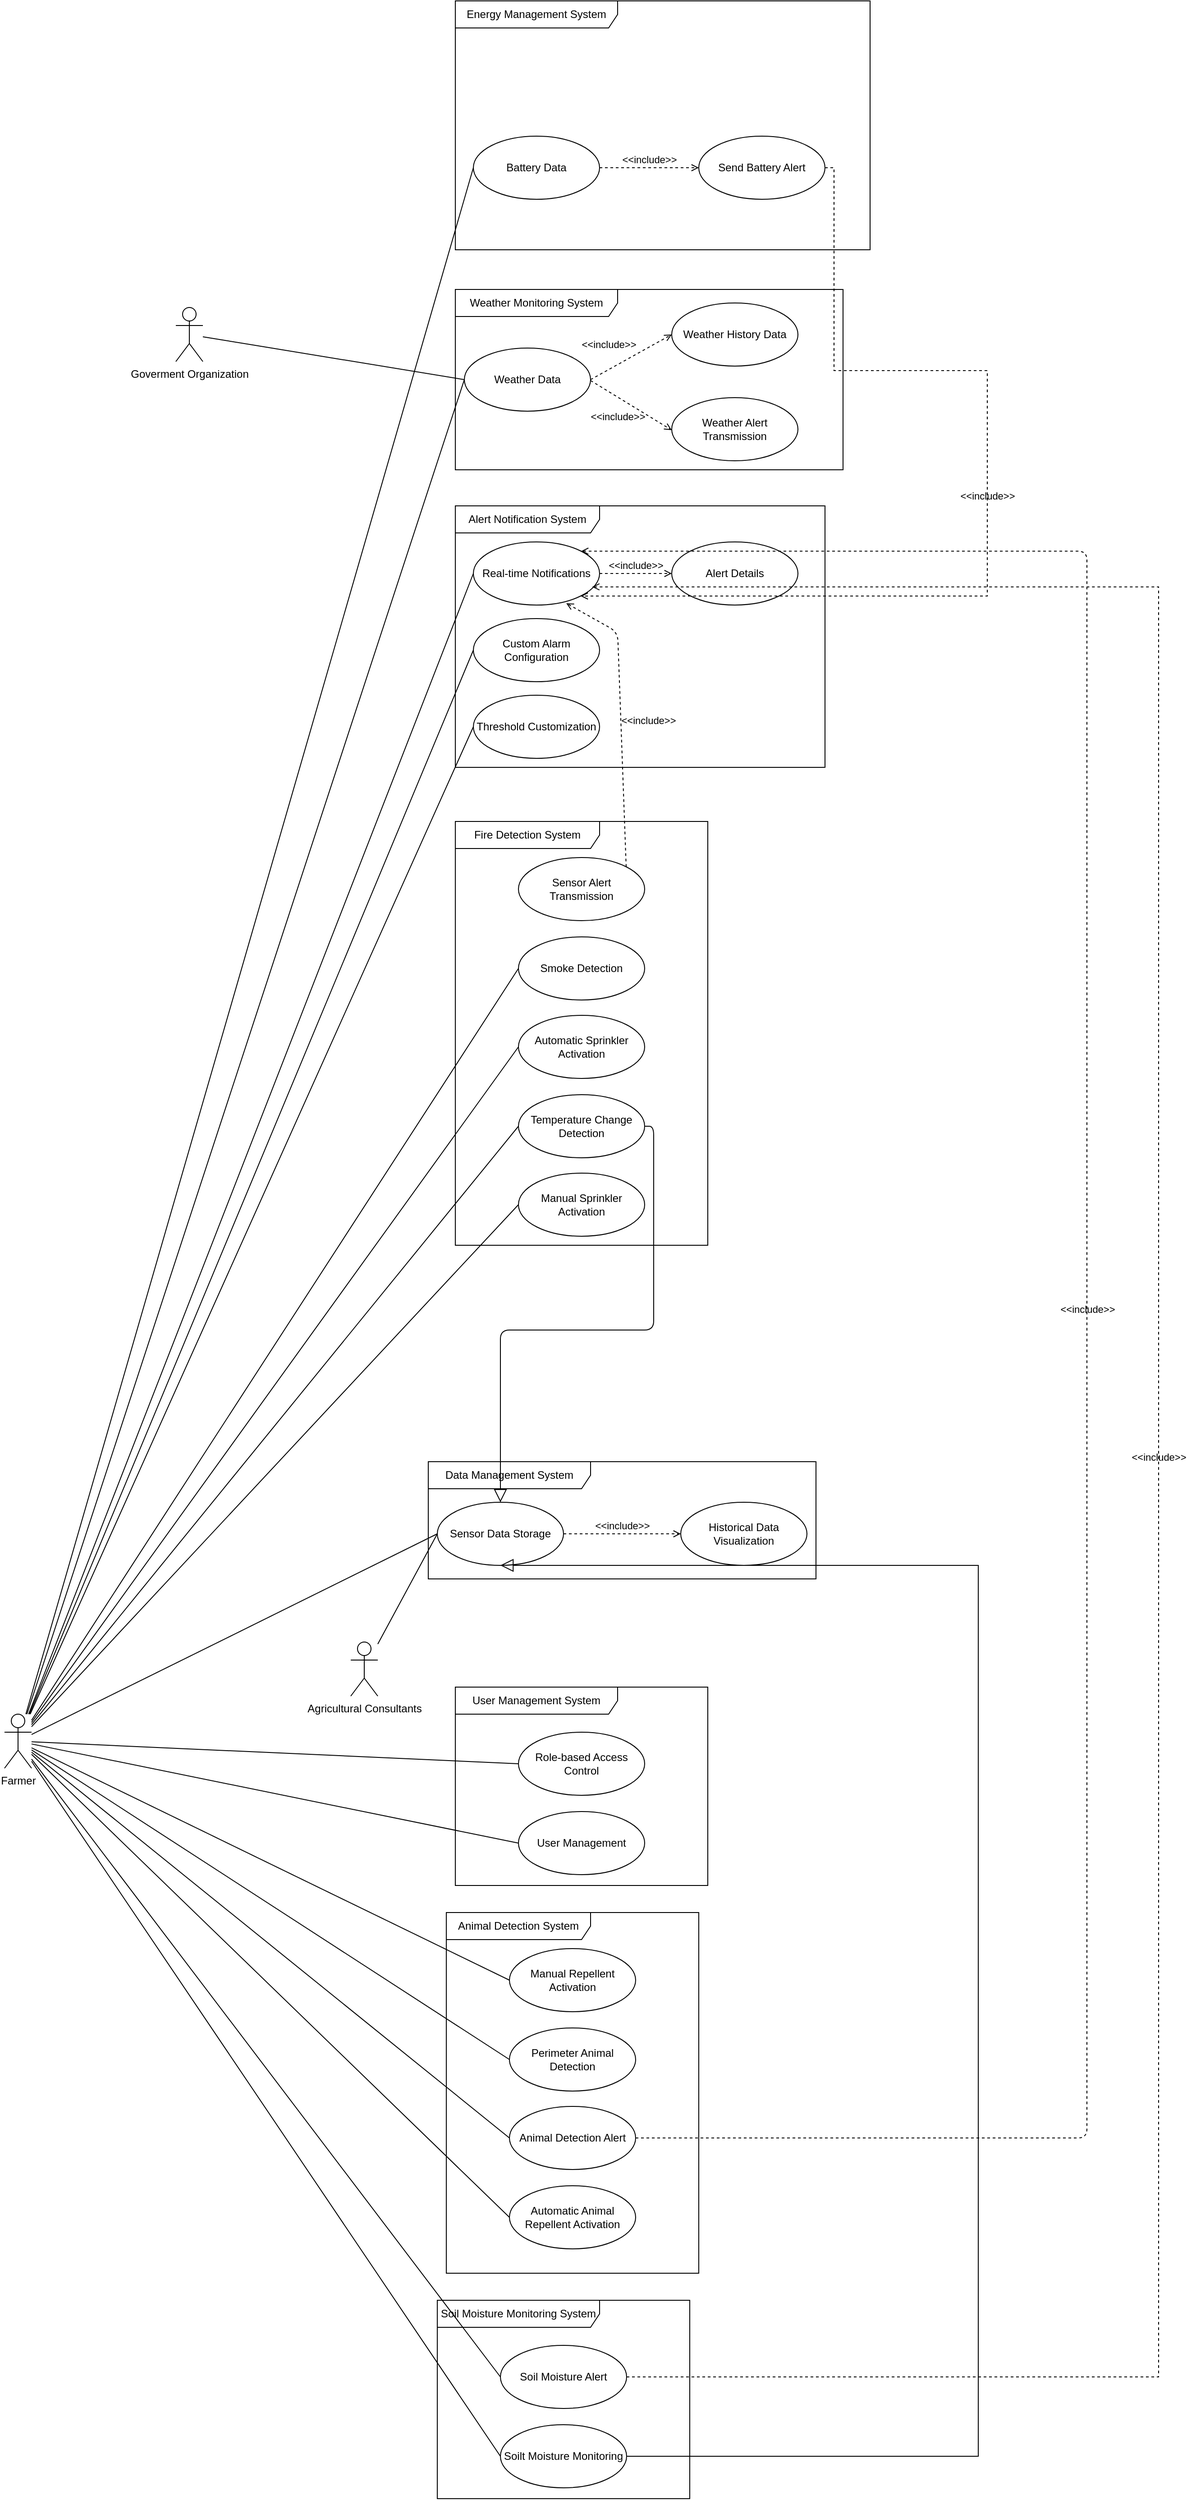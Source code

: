 <mxfile version="24.5.1" type="device" pages="7">
  <diagram name="Página-1" id="ri_MEROV5QMG6eBwSfwp">
    <mxGraphModel dx="2193" dy="1973" grid="1" gridSize="10" guides="1" tooltips="1" connect="1" arrows="1" fold="1" page="1" pageScale="1" pageWidth="827" pageHeight="1169" math="0" shadow="0">
      <root>
        <mxCell id="0" />
        <mxCell id="1" parent="0" />
        <mxCell id="JajMp29hIvE_ohuQEKl1-1" value="Farmer" style="shape=umlActor;verticalLabelPosition=bottom;verticalAlign=top;html=1;outlineConnect=0;rounded=1;" parent="1" vertex="1">
          <mxGeometry y="1040" width="30" height="60" as="geometry" />
        </mxCell>
        <mxCell id="JajMp29hIvE_ohuQEKl1-3" value="Fire Detection System" style="shape=umlFrame;whiteSpace=wrap;html=1;pointerEvents=0;recursiveResize=0;container=1;collapsible=0;width=160;rounded=1;" parent="1" vertex="1">
          <mxGeometry x="500" y="50" width="280" height="470" as="geometry" />
        </mxCell>
        <mxCell id="JajMp29hIvE_ohuQEKl1-2" value="Sensor Alert Transmission" style="ellipse;whiteSpace=wrap;html=1;rounded=1;" parent="JajMp29hIvE_ohuQEKl1-3" vertex="1">
          <mxGeometry x="70" y="40" width="140" height="70" as="geometry" />
        </mxCell>
        <mxCell id="JajMp29hIvE_ohuQEKl1-4" value="Smoke Detection" style="ellipse;whiteSpace=wrap;html=1;rounded=1;" parent="JajMp29hIvE_ohuQEKl1-3" vertex="1">
          <mxGeometry x="70" y="128" width="140" height="70" as="geometry" />
        </mxCell>
        <mxCell id="JajMp29hIvE_ohuQEKl1-5" value="Automatic Sprinkler Activation" style="ellipse;whiteSpace=wrap;html=1;rounded=1;" parent="JajMp29hIvE_ohuQEKl1-3" vertex="1">
          <mxGeometry x="70" y="215" width="140" height="70" as="geometry" />
        </mxCell>
        <mxCell id="JajMp29hIvE_ohuQEKl1-6" value="Temperature Change Detection" style="ellipse;whiteSpace=wrap;html=1;rounded=1;" parent="JajMp29hIvE_ohuQEKl1-3" vertex="1">
          <mxGeometry x="70" y="303" width="140" height="70" as="geometry" />
        </mxCell>
        <mxCell id="JajMp29hIvE_ohuQEKl1-7" value="Manual Sprinkler Activation" style="ellipse;whiteSpace=wrap;html=1;rounded=1;" parent="JajMp29hIvE_ohuQEKl1-3" vertex="1">
          <mxGeometry x="70" y="390" width="140" height="70" as="geometry" />
        </mxCell>
        <mxCell id="JajMp29hIvE_ohuQEKl1-20" value="User Management System" style="shape=umlFrame;whiteSpace=wrap;html=1;pointerEvents=0;recursiveResize=0;container=1;collapsible=0;width=180;height=30;rounded=1;" parent="1" vertex="1">
          <mxGeometry x="500" y="1010" width="280" height="220" as="geometry" />
        </mxCell>
        <mxCell id="JajMp29hIvE_ohuQEKl1-21" value="Role-based Access Control" style="ellipse;whiteSpace=wrap;html=1;rounded=1;" parent="JajMp29hIvE_ohuQEKl1-20" vertex="1">
          <mxGeometry x="70" y="50" width="140" height="70" as="geometry" />
        </mxCell>
        <mxCell id="JajMp29hIvE_ohuQEKl1-22" value="User Management" style="ellipse;whiteSpace=wrap;html=1;rounded=1;" parent="JajMp29hIvE_ohuQEKl1-20" vertex="1">
          <mxGeometry x="70" y="138" width="140" height="70" as="geometry" />
        </mxCell>
        <mxCell id="JajMp29hIvE_ohuQEKl1-23" value="Alert Notification System" style="shape=umlFrame;whiteSpace=wrap;html=1;pointerEvents=0;recursiveResize=0;container=1;collapsible=0;width=160;rounded=1;" parent="1" vertex="1">
          <mxGeometry x="500" y="-300" width="410" height="290" as="geometry" />
        </mxCell>
        <mxCell id="JajMp29hIvE_ohuQEKl1-24" value="Real-time Notifications" style="ellipse;whiteSpace=wrap;html=1;rounded=1;" parent="JajMp29hIvE_ohuQEKl1-23" vertex="1">
          <mxGeometry x="20" y="40" width="140" height="70" as="geometry" />
        </mxCell>
        <mxCell id="JajMp29hIvE_ohuQEKl1-25" value="Alert Details" style="ellipse;whiteSpace=wrap;html=1;rounded=1;" parent="JajMp29hIvE_ohuQEKl1-23" vertex="1">
          <mxGeometry x="240" y="40" width="140" height="70" as="geometry" />
        </mxCell>
        <mxCell id="JajMp29hIvE_ohuQEKl1-26" value="Custom Alarm Configuration" style="ellipse;whiteSpace=wrap;html=1;rounded=1;" parent="JajMp29hIvE_ohuQEKl1-23" vertex="1">
          <mxGeometry x="20" y="125" width="140" height="70" as="geometry" />
        </mxCell>
        <mxCell id="JajMp29hIvE_ohuQEKl1-27" value="Threshold Customization" style="ellipse;whiteSpace=wrap;html=1;rounded=1;" parent="JajMp29hIvE_ohuQEKl1-23" vertex="1">
          <mxGeometry x="20" y="210" width="140" height="70" as="geometry" />
        </mxCell>
        <mxCell id="JajMp29hIvE_ohuQEKl1-107" value="&amp;lt;&amp;lt;include&amp;gt;&amp;gt;" style="edgeStyle=none;html=1;endArrow=open;verticalAlign=bottom;dashed=1;labelBackgroundColor=none;rounded=1;exitX=1;exitY=0.5;exitDx=0;exitDy=0;entryX=0;entryY=0.5;entryDx=0;entryDy=0;" parent="JajMp29hIvE_ohuQEKl1-23" source="JajMp29hIvE_ohuQEKl1-24" target="JajMp29hIvE_ohuQEKl1-25" edge="1">
          <mxGeometry width="160" relative="1" as="geometry">
            <mxPoint x="150" y="120" as="sourcePoint" />
            <mxPoint x="310" y="120" as="targetPoint" />
          </mxGeometry>
        </mxCell>
        <mxCell id="JajMp29hIvE_ohuQEKl1-35" value="Animal Detection System" style="shape=umlFrame;whiteSpace=wrap;html=1;pointerEvents=0;recursiveResize=0;container=1;collapsible=0;width=160;rounded=1;" parent="1" vertex="1">
          <mxGeometry x="490" y="1260" width="280" height="400" as="geometry" />
        </mxCell>
        <mxCell id="JajMp29hIvE_ohuQEKl1-36" value="Manual Repellent Activation" style="ellipse;whiteSpace=wrap;html=1;rounded=1;" parent="JajMp29hIvE_ohuQEKl1-35" vertex="1">
          <mxGeometry x="70" y="40" width="140" height="70" as="geometry" />
        </mxCell>
        <mxCell id="JajMp29hIvE_ohuQEKl1-37" value="Perimeter Animal Detection" style="ellipse;whiteSpace=wrap;html=1;rounded=1;" parent="JajMp29hIvE_ohuQEKl1-35" vertex="1">
          <mxGeometry x="70" y="128" width="140" height="70" as="geometry" />
        </mxCell>
        <mxCell id="JajMp29hIvE_ohuQEKl1-38" value="Animal Detection Alert" style="ellipse;whiteSpace=wrap;html=1;rounded=1;" parent="JajMp29hIvE_ohuQEKl1-35" vertex="1">
          <mxGeometry x="70" y="215" width="140" height="70" as="geometry" />
        </mxCell>
        <mxCell id="JajMp29hIvE_ohuQEKl1-39" value="Automatic Animal Repellent Activation" style="ellipse;whiteSpace=wrap;html=1;rounded=1;" parent="JajMp29hIvE_ohuQEKl1-35" vertex="1">
          <mxGeometry x="70" y="303" width="140" height="70" as="geometry" />
        </mxCell>
        <mxCell id="JajMp29hIvE_ohuQEKl1-43" value="Weather Monitoring System" style="shape=umlFrame;whiteSpace=wrap;html=1;pointerEvents=0;recursiveResize=0;container=1;collapsible=0;width=180;height=30;rounded=1;" parent="1" vertex="1">
          <mxGeometry x="500" y="-540" width="430" height="200" as="geometry" />
        </mxCell>
        <mxCell id="JajMp29hIvE_ohuQEKl1-44" value="Weather Data" style="ellipse;whiteSpace=wrap;html=1;rounded=1;" parent="JajMp29hIvE_ohuQEKl1-43" vertex="1">
          <mxGeometry x="10" y="65" width="140" height="70" as="geometry" />
        </mxCell>
        <mxCell id="JajMp29hIvE_ohuQEKl1-45" value="Weather History Data" style="ellipse;whiteSpace=wrap;html=1;rounded=1;" parent="JajMp29hIvE_ohuQEKl1-43" vertex="1">
          <mxGeometry x="240" y="15" width="140" height="70" as="geometry" />
        </mxCell>
        <mxCell id="JajMp29hIvE_ohuQEKl1-46" value="Weather Alert Transmission" style="ellipse;whiteSpace=wrap;html=1;rounded=1;" parent="JajMp29hIvE_ohuQEKl1-43" vertex="1">
          <mxGeometry x="240" y="120" width="140" height="70" as="geometry" />
        </mxCell>
        <mxCell id="JajMp29hIvE_ohuQEKl1-118" value="&amp;lt;&amp;lt;include&amp;gt;&amp;gt;" style="edgeStyle=none;html=1;endArrow=open;verticalAlign=bottom;dashed=1;labelBackgroundColor=none;rounded=1;entryX=0;entryY=0.5;entryDx=0;entryDy=0;exitX=1;exitY=0.5;exitDx=0;exitDy=0;" parent="JajMp29hIvE_ohuQEKl1-43" source="JajMp29hIvE_ohuQEKl1-44" target="JajMp29hIvE_ohuQEKl1-45" edge="1">
          <mxGeometry x="-0.377" y="17" width="160" relative="1" as="geometry">
            <mxPoint x="-90" y="320" as="sourcePoint" />
            <mxPoint x="70" y="320" as="targetPoint" />
            <mxPoint as="offset" />
          </mxGeometry>
        </mxCell>
        <mxCell id="JajMp29hIvE_ohuQEKl1-119" value="&amp;lt;&amp;lt;include&amp;gt;&amp;gt;" style="edgeStyle=none;html=1;endArrow=open;verticalAlign=bottom;dashed=1;labelBackgroundColor=none;rounded=1;exitX=1;exitY=0.5;exitDx=0;exitDy=0;entryX=0;entryY=0.5;entryDx=0;entryDy=0;" parent="JajMp29hIvE_ohuQEKl1-43" edge="1">
          <mxGeometry x="-0.03" y="-26" width="160" relative="1" as="geometry">
            <mxPoint x="150" y="101" as="sourcePoint" />
            <mxPoint x="240" y="156" as="targetPoint" />
            <mxPoint as="offset" />
          </mxGeometry>
        </mxCell>
        <mxCell id="JajMp29hIvE_ohuQEKl1-47" value="Data Management System" style="shape=umlFrame;whiteSpace=wrap;html=1;pointerEvents=0;recursiveResize=0;container=1;collapsible=0;width=180;height=30;rounded=1;" parent="1" vertex="1">
          <mxGeometry x="470" y="760" width="430" height="130" as="geometry" />
        </mxCell>
        <mxCell id="JajMp29hIvE_ohuQEKl1-48" value="Sensor Data Storage" style="ellipse;whiteSpace=wrap;html=1;rounded=1;" parent="JajMp29hIvE_ohuQEKl1-47" vertex="1">
          <mxGeometry x="10" y="45" width="140" height="70" as="geometry" />
        </mxCell>
        <mxCell id="JajMp29hIvE_ohuQEKl1-49" value="Historical Data Visualization" style="ellipse;whiteSpace=wrap;html=1;rounded=1;" parent="JajMp29hIvE_ohuQEKl1-47" vertex="1">
          <mxGeometry x="280" y="45" width="140" height="70" as="geometry" />
        </mxCell>
        <mxCell id="JajMp29hIvE_ohuQEKl1-116" value="&amp;lt;&amp;lt;include&amp;gt;&amp;gt;" style="edgeStyle=none;html=1;endArrow=open;verticalAlign=bottom;dashed=1;labelBackgroundColor=none;rounded=1;exitX=1;exitY=0.5;exitDx=0;exitDy=0;" parent="JajMp29hIvE_ohuQEKl1-47" source="JajMp29hIvE_ohuQEKl1-48" target="JajMp29hIvE_ohuQEKl1-49" edge="1">
          <mxGeometry width="160" relative="1" as="geometry">
            <mxPoint x="-370" y="370" as="sourcePoint" />
            <mxPoint x="-210" y="370" as="targetPoint" />
          </mxGeometry>
        </mxCell>
        <mxCell id="JajMp29hIvE_ohuQEKl1-50" value="Energy Management System" style="shape=umlFrame;whiteSpace=wrap;html=1;pointerEvents=0;recursiveResize=0;container=1;collapsible=0;width=180;height=30;rounded=1;" parent="1" vertex="1">
          <mxGeometry x="500" y="-860" width="460" height="276" as="geometry" />
        </mxCell>
        <mxCell id="nQvEv85T35Dn_dGKa5aQ-1" value="Battery Data" style="ellipse;whiteSpace=wrap;html=1;rounded=1;" vertex="1" parent="JajMp29hIvE_ohuQEKl1-50">
          <mxGeometry x="20" y="150" width="140" height="70" as="geometry" />
        </mxCell>
        <mxCell id="nQvEv85T35Dn_dGKa5aQ-2" value="Send Battery Alert" style="ellipse;whiteSpace=wrap;html=1;rounded=1;" vertex="1" parent="JajMp29hIvE_ohuQEKl1-50">
          <mxGeometry x="270" y="150" width="140" height="70" as="geometry" />
        </mxCell>
        <mxCell id="nQvEv85T35Dn_dGKa5aQ-3" value="&amp;lt;&amp;lt;include&amp;gt;&amp;gt;" style="edgeStyle=none;html=1;endArrow=open;verticalAlign=bottom;dashed=1;labelBackgroundColor=none;rounded=1;exitX=1;exitY=0.5;exitDx=0;exitDy=0;entryX=0;entryY=0.5;entryDx=0;entryDy=0;" edge="1" parent="JajMp29hIvE_ohuQEKl1-50" source="nQvEv85T35Dn_dGKa5aQ-1" target="nQvEv85T35Dn_dGKa5aQ-2">
          <mxGeometry width="160" relative="1" as="geometry">
            <mxPoint x="-80" y="310" as="sourcePoint" />
            <mxPoint x="80" y="310" as="targetPoint" />
          </mxGeometry>
        </mxCell>
        <mxCell id="JajMp29hIvE_ohuQEKl1-54" value="Goverment Organization" style="shape=umlActor;verticalLabelPosition=bottom;verticalAlign=top;html=1;outlineConnect=0;rounded=1;" parent="1" vertex="1">
          <mxGeometry x="190" y="-520" width="30" height="60" as="geometry" />
        </mxCell>
        <mxCell id="JajMp29hIvE_ohuQEKl1-65" value="Agricultural Consultants" style="shape=umlActor;verticalLabelPosition=bottom;verticalAlign=top;html=1;outlineConnect=0;rounded=1;" parent="1" vertex="1">
          <mxGeometry x="384" y="960" width="30" height="60" as="geometry" />
        </mxCell>
        <mxCell id="JajMp29hIvE_ohuQEKl1-82" value="" style="edgeStyle=none;html=1;endArrow=none;verticalAlign=bottom;rounded=1;entryX=0;entryY=0.5;entryDx=0;entryDy=0;" parent="1" source="JajMp29hIvE_ohuQEKl1-1" target="JajMp29hIvE_ohuQEKl1-4" edge="1">
          <mxGeometry width="160" relative="1" as="geometry">
            <mxPoint x="270" y="330" as="sourcePoint" />
            <mxPoint x="720" y="250" as="targetPoint" />
          </mxGeometry>
        </mxCell>
        <mxCell id="JajMp29hIvE_ohuQEKl1-83" value="" style="edgeStyle=none;html=1;endArrow=none;verticalAlign=bottom;rounded=1;entryX=0;entryY=0.5;entryDx=0;entryDy=0;" parent="1" source="JajMp29hIvE_ohuQEKl1-1" target="JajMp29hIvE_ohuQEKl1-5" edge="1">
          <mxGeometry width="160" relative="1" as="geometry">
            <mxPoint x="560" y="250" as="sourcePoint" />
            <mxPoint x="720" y="250" as="targetPoint" />
          </mxGeometry>
        </mxCell>
        <mxCell id="JajMp29hIvE_ohuQEKl1-86" value="" style="edgeStyle=none;html=1;endArrow=none;verticalAlign=bottom;rounded=1;entryX=0;entryY=0.5;entryDx=0;entryDy=0;" parent="1" source="JajMp29hIvE_ohuQEKl1-1" target="JajMp29hIvE_ohuQEKl1-6" edge="1">
          <mxGeometry width="160" relative="1" as="geometry">
            <mxPoint x="560" y="250" as="sourcePoint" />
            <mxPoint x="720" y="250" as="targetPoint" />
          </mxGeometry>
        </mxCell>
        <mxCell id="JajMp29hIvE_ohuQEKl1-87" value="" style="edgeStyle=none;html=1;endArrow=none;verticalAlign=bottom;rounded=1;entryX=0;entryY=0.5;entryDx=0;entryDy=0;" parent="1" source="JajMp29hIvE_ohuQEKl1-1" target="JajMp29hIvE_ohuQEKl1-7" edge="1">
          <mxGeometry width="160" relative="1" as="geometry">
            <mxPoint x="240" y="360" as="sourcePoint" />
            <mxPoint x="400" y="360" as="targetPoint" />
          </mxGeometry>
        </mxCell>
        <mxCell id="JajMp29hIvE_ohuQEKl1-96" value="" style="edgeStyle=none;html=1;endArrow=none;verticalAlign=bottom;rounded=1;entryX=0;entryY=0.5;entryDx=0;entryDy=0;" parent="1" source="JajMp29hIvE_ohuQEKl1-1" target="JajMp29hIvE_ohuQEKl1-21" edge="1">
          <mxGeometry width="160" relative="1" as="geometry">
            <mxPoint x="580" y="890" as="sourcePoint" />
            <mxPoint x="740" y="890" as="targetPoint" />
          </mxGeometry>
        </mxCell>
        <mxCell id="JajMp29hIvE_ohuQEKl1-97" value="" style="edgeStyle=none;html=1;endArrow=none;verticalAlign=bottom;rounded=1;entryX=0;entryY=0.5;entryDx=0;entryDy=0;" parent="1" source="JajMp29hIvE_ohuQEKl1-1" target="JajMp29hIvE_ohuQEKl1-22" edge="1">
          <mxGeometry width="160" relative="1" as="geometry">
            <mxPoint x="580" y="890" as="sourcePoint" />
            <mxPoint x="740" y="890" as="targetPoint" />
          </mxGeometry>
        </mxCell>
        <mxCell id="JajMp29hIvE_ohuQEKl1-100" value="" style="edgeStyle=none;html=1;endArrow=none;verticalAlign=bottom;rounded=1;entryX=0;entryY=0.5;entryDx=0;entryDy=0;" parent="1" source="JajMp29hIvE_ohuQEKl1-1" target="JajMp29hIvE_ohuQEKl1-36" edge="1">
          <mxGeometry width="160" relative="1" as="geometry">
            <mxPoint x="300" y="1580" as="sourcePoint" />
            <mxPoint x="460" y="1580" as="targetPoint" />
          </mxGeometry>
        </mxCell>
        <mxCell id="JajMp29hIvE_ohuQEKl1-101" value="" style="edgeStyle=none;html=1;endArrow=none;verticalAlign=bottom;rounded=1;entryX=0;entryY=0.5;entryDx=0;entryDy=0;" parent="1" source="JajMp29hIvE_ohuQEKl1-1" target="JajMp29hIvE_ohuQEKl1-37" edge="1">
          <mxGeometry width="160" relative="1" as="geometry">
            <mxPoint x="220" y="1520" as="sourcePoint" />
            <mxPoint x="380" y="1520" as="targetPoint" />
          </mxGeometry>
        </mxCell>
        <mxCell id="JajMp29hIvE_ohuQEKl1-102" value="" style="edgeStyle=none;html=1;endArrow=none;verticalAlign=bottom;rounded=1;entryX=0;entryY=0.5;entryDx=0;entryDy=0;" parent="1" source="JajMp29hIvE_ohuQEKl1-1" target="JajMp29hIvE_ohuQEKl1-38" edge="1">
          <mxGeometry width="160" relative="1" as="geometry">
            <mxPoint x="160" y="1510" as="sourcePoint" />
            <mxPoint x="320" y="1510" as="targetPoint" />
          </mxGeometry>
        </mxCell>
        <mxCell id="JajMp29hIvE_ohuQEKl1-103" value="" style="edgeStyle=none;html=1;endArrow=none;verticalAlign=bottom;rounded=1;entryX=0;entryY=0.5;entryDx=0;entryDy=0;" parent="1" source="JajMp29hIvE_ohuQEKl1-1" target="JajMp29hIvE_ohuQEKl1-39" edge="1">
          <mxGeometry width="160" relative="1" as="geometry">
            <mxPoint x="260" y="1770" as="sourcePoint" />
            <mxPoint x="420" y="1770" as="targetPoint" />
          </mxGeometry>
        </mxCell>
        <mxCell id="JajMp29hIvE_ohuQEKl1-108" value="" style="edgeStyle=none;html=1;endArrow=none;verticalAlign=bottom;rounded=1;entryX=0;entryY=0.5;entryDx=0;entryDy=0;" parent="1" source="JajMp29hIvE_ohuQEKl1-1" target="JajMp29hIvE_ohuQEKl1-24" edge="1">
          <mxGeometry width="160" relative="1" as="geometry">
            <mxPoint x="-20" y="1060" as="sourcePoint" />
            <mxPoint x="340" y="30" as="targetPoint" />
          </mxGeometry>
        </mxCell>
        <mxCell id="JajMp29hIvE_ohuQEKl1-109" value="" style="edgeStyle=none;html=1;endArrow=none;verticalAlign=bottom;rounded=1;entryX=0;entryY=0.5;entryDx=0;entryDy=0;" parent="1" source="JajMp29hIvE_ohuQEKl1-1" target="JajMp29hIvE_ohuQEKl1-26" edge="1">
          <mxGeometry width="160" relative="1" as="geometry">
            <mxPoint x="80" y="180" as="sourcePoint" />
            <mxPoint x="240" y="180" as="targetPoint" />
          </mxGeometry>
        </mxCell>
        <mxCell id="JajMp29hIvE_ohuQEKl1-110" value="" style="edgeStyle=none;html=1;endArrow=none;verticalAlign=bottom;rounded=1;entryX=0;entryY=0.5;entryDx=0;entryDy=0;" parent="1" source="JajMp29hIvE_ohuQEKl1-1" target="JajMp29hIvE_ohuQEKl1-27" edge="1">
          <mxGeometry width="160" relative="1" as="geometry">
            <mxPoint x="100" y="240" as="sourcePoint" />
            <mxPoint x="250" y="240" as="targetPoint" />
          </mxGeometry>
        </mxCell>
        <mxCell id="JajMp29hIvE_ohuQEKl1-122" value="" style="html=1;endArrow=none;verticalAlign=bottom;rounded=1;exitX=0;exitY=0.5;exitDx=0;exitDy=0;" parent="1" source="JajMp29hIvE_ohuQEKl1-44" target="JajMp29hIvE_ohuQEKl1-54" edge="1">
          <mxGeometry width="160" relative="1" as="geometry">
            <mxPoint x="720" y="-250" as="sourcePoint" />
            <mxPoint x="880" y="-250" as="targetPoint" />
          </mxGeometry>
        </mxCell>
        <mxCell id="JajMp29hIvE_ohuQEKl1-124" value="" style="edgeStyle=none;html=1;endArrow=none;verticalAlign=bottom;rounded=1;exitX=0;exitY=0.5;exitDx=0;exitDy=0;" parent="1" source="JajMp29hIvE_ohuQEKl1-44" target="JajMp29hIvE_ohuQEKl1-1" edge="1">
          <mxGeometry width="160" relative="1" as="geometry">
            <mxPoint x="720" y="-150" as="sourcePoint" />
            <mxPoint x="880" y="-150" as="targetPoint" />
          </mxGeometry>
        </mxCell>
        <mxCell id="JajMp29hIvE_ohuQEKl1-129" value="" style="edgeStyle=none;html=1;endArrow=none;verticalAlign=bottom;rounded=1;entryX=0;entryY=0.5;entryDx=0;entryDy=0;" parent="1" source="JajMp29hIvE_ohuQEKl1-65" target="JajMp29hIvE_ohuQEKl1-48" edge="1">
          <mxGeometry width="160" relative="1" as="geometry">
            <mxPoint x="1040" y="1410" as="sourcePoint" />
            <mxPoint x="1200" y="1410" as="targetPoint" />
          </mxGeometry>
        </mxCell>
        <mxCell id="JajMp29hIvE_ohuQEKl1-133" value="&amp;lt;&amp;lt;include&amp;gt;&amp;gt;" style="edgeStyle=none;html=1;endArrow=open;verticalAlign=bottom;dashed=1;labelBackgroundColor=none;rounded=1;entryX=0.736;entryY=0.971;entryDx=0;entryDy=0;exitX=1;exitY=0;exitDx=0;exitDy=0;entryPerimeter=0;" parent="1" source="JajMp29hIvE_ohuQEKl1-2" target="JajMp29hIvE_ohuQEKl1-24" edge="1">
          <mxGeometry x="-0.066" y="-30" width="160" relative="1" as="geometry">
            <mxPoint x="700.5" y="90.13" as="sourcePoint" />
            <mxPoint x="699.997" y="-200.121" as="targetPoint" />
            <Array as="points">
              <mxPoint x="680" y="-160" />
            </Array>
            <mxPoint as="offset" />
          </mxGeometry>
        </mxCell>
        <mxCell id="JajMp29hIvE_ohuQEKl1-134" value="&amp;lt;&amp;lt;include&amp;gt;&amp;gt;" style="edgeStyle=elbowEdgeStyle;html=1;endArrow=open;verticalAlign=bottom;dashed=1;labelBackgroundColor=none;rounded=1;exitX=1;exitY=0.5;exitDx=0;exitDy=0;entryX=1;entryY=0;entryDx=0;entryDy=0;" parent="1" source="JajMp29hIvE_ohuQEKl1-38" target="JajMp29hIvE_ohuQEKl1-24" edge="1">
          <mxGeometry width="160" relative="1" as="geometry">
            <mxPoint x="921.5" y="1739.75" as="sourcePoint" />
            <mxPoint x="889.997" y="-269.999" as="targetPoint" />
            <Array as="points">
              <mxPoint x="1200.5" y="-300.25" />
              <mxPoint x="1491.5" y="749.75" />
            </Array>
          </mxGeometry>
        </mxCell>
        <mxCell id="JajMp29hIvE_ohuQEKl1-139" value="" style="edgeStyle=orthogonalEdgeStyle;html=1;endArrow=block;endFill=0;endSize=12;verticalAlign=bottom;rounded=1;exitX=1;exitY=0.5;exitDx=0;exitDy=0;" parent="1" source="JajMp29hIvE_ohuQEKl1-6" target="JajMp29hIvE_ohuQEKl1-48" edge="1">
          <mxGeometry width="160" relative="1" as="geometry">
            <mxPoint x="980" y="580" as="sourcePoint" />
            <mxPoint x="1140" y="580" as="targetPoint" />
          </mxGeometry>
        </mxCell>
        <mxCell id="nQvEv85T35Dn_dGKa5aQ-5" value="&amp;lt;&amp;lt;include&amp;gt;&amp;gt;" style="edgeStyle=orthogonalEdgeStyle;html=1;endArrow=open;verticalAlign=bottom;dashed=1;labelBackgroundColor=none;rounded=0;exitX=1;exitY=0.5;exitDx=0;exitDy=0;" edge="1" parent="1" source="nQvEv85T35Dn_dGKa5aQ-2" target="JajMp29hIvE_ohuQEKl1-24">
          <mxGeometry width="160" relative="1" as="geometry">
            <mxPoint x="980" y="-310" as="sourcePoint" />
            <mxPoint x="1140" y="-310" as="targetPoint" />
            <Array as="points">
              <mxPoint x="920" y="-675" />
              <mxPoint x="920" y="-450" />
              <mxPoint x="1090" y="-450" />
              <mxPoint x="1090" y="-200" />
            </Array>
          </mxGeometry>
        </mxCell>
        <mxCell id="nQvEv85T35Dn_dGKa5aQ-8" value="" style="endArrow=none;html=1;rounded=0;entryX=0;entryY=0.5;entryDx=0;entryDy=0;" edge="1" parent="1" source="JajMp29hIvE_ohuQEKl1-1" target="nQvEv85T35Dn_dGKa5aQ-1">
          <mxGeometry width="50" height="50" relative="1" as="geometry">
            <mxPoint x="580" y="-650" as="sourcePoint" />
            <mxPoint x="630" y="-700" as="targetPoint" />
          </mxGeometry>
        </mxCell>
        <mxCell id="nQvEv85T35Dn_dGKa5aQ-10" value="" style="endArrow=none;html=1;rounded=0;entryX=0;entryY=0.5;entryDx=0;entryDy=0;" edge="1" parent="1" source="JajMp29hIvE_ohuQEKl1-1" target="JajMp29hIvE_ohuQEKl1-48">
          <mxGeometry width="50" height="50" relative="1" as="geometry">
            <mxPoint x="540" y="990" as="sourcePoint" />
            <mxPoint x="590" y="940" as="targetPoint" />
          </mxGeometry>
        </mxCell>
        <mxCell id="nQvEv85T35Dn_dGKa5aQ-13" value="Soil Moisture Monitoring System" style="shape=umlFrame;whiteSpace=wrap;html=1;pointerEvents=0;recursiveResize=0;container=1;collapsible=0;width=180;height=30;rounded=1;" vertex="1" parent="1">
          <mxGeometry x="480" y="1690" width="280" height="220" as="geometry" />
        </mxCell>
        <mxCell id="nQvEv85T35Dn_dGKa5aQ-14" value="Soil Moisture Alert" style="ellipse;whiteSpace=wrap;html=1;rounded=1;" vertex="1" parent="nQvEv85T35Dn_dGKa5aQ-13">
          <mxGeometry x="70" y="50" width="140" height="70" as="geometry" />
        </mxCell>
        <mxCell id="nQvEv85T35Dn_dGKa5aQ-15" value="Soilt Moisture Monitoring" style="ellipse;whiteSpace=wrap;html=1;rounded=1;" vertex="1" parent="nQvEv85T35Dn_dGKa5aQ-13">
          <mxGeometry x="70" y="138" width="140" height="70" as="geometry" />
        </mxCell>
        <mxCell id="nQvEv85T35Dn_dGKa5aQ-17" value="" style="edgeStyle=none;html=1;endArrow=none;verticalAlign=bottom;rounded=0;entryX=0;entryY=0.5;entryDx=0;entryDy=0;" edge="1" parent="1" source="JajMp29hIvE_ohuQEKl1-1" target="nQvEv85T35Dn_dGKa5aQ-14">
          <mxGeometry width="160" relative="1" as="geometry">
            <mxPoint x="480" y="1740" as="sourcePoint" />
            <mxPoint x="640" y="1740" as="targetPoint" />
          </mxGeometry>
        </mxCell>
        <mxCell id="nQvEv85T35Dn_dGKa5aQ-18" value="" style="edgeStyle=none;html=1;endArrow=none;verticalAlign=bottom;rounded=0;entryX=0;entryY=0.5;entryDx=0;entryDy=0;" edge="1" parent="1" source="JajMp29hIvE_ohuQEKl1-1" target="nQvEv85T35Dn_dGKa5aQ-15">
          <mxGeometry width="160" relative="1" as="geometry">
            <mxPoint x="90" y="1620" as="sourcePoint" />
            <mxPoint x="250" y="1620" as="targetPoint" />
          </mxGeometry>
        </mxCell>
        <mxCell id="nQvEv85T35Dn_dGKa5aQ-19" value="" style="edgeStyle=elbowEdgeStyle;html=1;endArrow=block;endFill=0;endSize=12;verticalAlign=bottom;rounded=0;entryX=0.5;entryY=1;entryDx=0;entryDy=0;exitX=1;exitY=0.5;exitDx=0;exitDy=0;" edge="1" parent="1" source="nQvEv85T35Dn_dGKa5aQ-15" target="JajMp29hIvE_ohuQEKl1-48">
          <mxGeometry width="160" relative="1" as="geometry">
            <mxPoint x="970" y="1000" as="sourcePoint" />
            <mxPoint x="1130" y="1000" as="targetPoint" />
            <Array as="points">
              <mxPoint x="1080" y="1340" />
            </Array>
          </mxGeometry>
        </mxCell>
        <mxCell id="cNtVYPMMwUXMNJ8kkJkO-2" value="&amp;lt;&amp;lt;include&amp;gt;&amp;gt;" style="edgeStyle=elbowEdgeStyle;html=1;endArrow=open;verticalAlign=bottom;dashed=1;labelBackgroundColor=none;rounded=0;exitX=1;exitY=0.5;exitDx=0;exitDy=0;entryX=0.941;entryY=0.712;entryDx=0;entryDy=0;entryPerimeter=0;" edge="1" parent="1" source="nQvEv85T35Dn_dGKa5aQ-14" target="JajMp29hIvE_ohuQEKl1-24">
          <mxGeometry width="160" relative="1" as="geometry">
            <mxPoint x="840" y="1410" as="sourcePoint" />
            <mxPoint x="980" y="70" as="targetPoint" />
            <Array as="points">
              <mxPoint x="1280" y="760" />
            </Array>
          </mxGeometry>
        </mxCell>
      </root>
    </mxGraphModel>
  </diagram>
  <diagram name="Use Case 6" id="51DSX6qLiFUbYaG6V8G6">
    <mxGraphModel dx="1434" dy="2005" grid="1" gridSize="10" guides="1" tooltips="1" connect="1" arrows="1" fold="1" page="1" pageScale="1" pageWidth="827" pageHeight="1169" math="0" shadow="0">
      <root>
        <mxCell id="H0fH81o4xhTyxG1QY5pc-0" />
        <mxCell id="H0fH81o4xhTyxG1QY5pc-1" parent="H0fH81o4xhTyxG1QY5pc-0" />
        <mxCell id="H0fH81o4xhTyxG1QY5pc-2" value="Farmer" style="shape=umlActor;verticalLabelPosition=bottom;verticalAlign=top;html=1;outlineConnect=0;rounded=1;" parent="H0fH81o4xhTyxG1QY5pc-1" vertex="1">
          <mxGeometry x="350" y="-420" width="30" height="60" as="geometry" />
        </mxCell>
        <mxCell id="H0fH81o4xhTyxG1QY5pc-23" value="Weather Monitoring System" style="shape=umlFrame;whiteSpace=wrap;html=1;pointerEvents=0;recursiveResize=0;container=1;collapsible=0;width=180;height=30;rounded=1;" parent="H0fH81o4xhTyxG1QY5pc-1" vertex="1">
          <mxGeometry x="500" y="-540" width="430" height="200" as="geometry" />
        </mxCell>
        <mxCell id="H0fH81o4xhTyxG1QY5pc-24" value="Weather Data" style="ellipse;whiteSpace=wrap;html=1;rounded=1;" parent="H0fH81o4xhTyxG1QY5pc-23" vertex="1">
          <mxGeometry x="10" y="65" width="140" height="70" as="geometry" />
        </mxCell>
        <mxCell id="H0fH81o4xhTyxG1QY5pc-25" value="Weather History Data" style="ellipse;whiteSpace=wrap;html=1;rounded=1;" parent="H0fH81o4xhTyxG1QY5pc-23" vertex="1">
          <mxGeometry x="240" y="15" width="140" height="70" as="geometry" />
        </mxCell>
        <mxCell id="H0fH81o4xhTyxG1QY5pc-26" value="Weather Alert Transmission" style="ellipse;whiteSpace=wrap;html=1;rounded=1;" parent="H0fH81o4xhTyxG1QY5pc-23" vertex="1">
          <mxGeometry x="240" y="120" width="140" height="70" as="geometry" />
        </mxCell>
        <mxCell id="H0fH81o4xhTyxG1QY5pc-27" value="&amp;lt;&amp;lt;include&amp;gt;&amp;gt;" style="edgeStyle=none;html=1;endArrow=open;verticalAlign=bottom;dashed=1;labelBackgroundColor=none;rounded=1;entryX=0;entryY=0.5;entryDx=0;entryDy=0;exitX=1;exitY=0.5;exitDx=0;exitDy=0;" parent="H0fH81o4xhTyxG1QY5pc-23" source="H0fH81o4xhTyxG1QY5pc-24" target="H0fH81o4xhTyxG1QY5pc-25" edge="1">
          <mxGeometry x="-0.377" y="17" width="160" relative="1" as="geometry">
            <mxPoint x="-90" y="320" as="sourcePoint" />
            <mxPoint x="70" y="320" as="targetPoint" />
            <mxPoint as="offset" />
          </mxGeometry>
        </mxCell>
        <mxCell id="H0fH81o4xhTyxG1QY5pc-28" value="&amp;lt;&amp;lt;include&amp;gt;&amp;gt;" style="edgeStyle=none;html=1;endArrow=open;verticalAlign=bottom;dashed=1;labelBackgroundColor=none;rounded=1;exitX=1;exitY=0.5;exitDx=0;exitDy=0;entryX=0;entryY=0.5;entryDx=0;entryDy=0;" parent="H0fH81o4xhTyxG1QY5pc-23" edge="1">
          <mxGeometry x="-0.03" y="-26" width="160" relative="1" as="geometry">
            <mxPoint x="150" y="101" as="sourcePoint" />
            <mxPoint x="240" y="156" as="targetPoint" />
            <mxPoint as="offset" />
          </mxGeometry>
        </mxCell>
        <mxCell id="H0fH81o4xhTyxG1QY5pc-37" value="Goverment Organization" style="shape=umlActor;verticalLabelPosition=bottom;verticalAlign=top;html=1;outlineConnect=0;rounded=1;" parent="H0fH81o4xhTyxG1QY5pc-1" vertex="1">
          <mxGeometry x="350" y="-525" width="30" height="60" as="geometry" />
        </mxCell>
        <mxCell id="H0fH81o4xhTyxG1QY5pc-52" value="" style="html=1;endArrow=none;verticalAlign=bottom;rounded=1;exitX=0;exitY=0.5;exitDx=0;exitDy=0;" parent="H0fH81o4xhTyxG1QY5pc-1" source="H0fH81o4xhTyxG1QY5pc-24" target="H0fH81o4xhTyxG1QY5pc-37" edge="1">
          <mxGeometry width="160" relative="1" as="geometry">
            <mxPoint x="720" y="-250" as="sourcePoint" />
            <mxPoint x="880" y="-250" as="targetPoint" />
          </mxGeometry>
        </mxCell>
        <mxCell id="H0fH81o4xhTyxG1QY5pc-53" value="" style="edgeStyle=none;html=1;endArrow=none;verticalAlign=bottom;rounded=1;exitX=0;exitY=0.5;exitDx=0;exitDy=0;" parent="H0fH81o4xhTyxG1QY5pc-1" source="H0fH81o4xhTyxG1QY5pc-24" target="H0fH81o4xhTyxG1QY5pc-2" edge="1">
          <mxGeometry width="160" relative="1" as="geometry">
            <mxPoint x="720" y="-150" as="sourcePoint" />
            <mxPoint x="880" y="-150" as="targetPoint" />
          </mxGeometry>
        </mxCell>
      </root>
    </mxGraphModel>
  </diagram>
  <diagram name="Use Case 5" id="CcjIhAFjZv87oXUe47US">
    <mxGraphModel dx="1434" dy="2005" grid="1" gridSize="10" guides="1" tooltips="1" connect="1" arrows="1" fold="1" page="1" pageScale="1" pageWidth="827" pageHeight="1169" math="0" shadow="0">
      <root>
        <mxCell id="2CrDhLdBLynUwAJwVgot-0" />
        <mxCell id="2CrDhLdBLynUwAJwVgot-1" parent="2CrDhLdBLynUwAJwVgot-0" />
        <mxCell id="2CrDhLdBLynUwAJwVgot-2" value="Farmer" style="shape=umlActor;verticalLabelPosition=bottom;verticalAlign=top;html=1;outlineConnect=0;rounded=1;" parent="2CrDhLdBLynUwAJwVgot-1" vertex="1">
          <mxGeometry x="360" y="-280" width="30" height="60" as="geometry" />
        </mxCell>
        <mxCell id="2CrDhLdBLynUwAJwVgot-12" value="Alert Notification System" style="shape=umlFrame;whiteSpace=wrap;html=1;pointerEvents=0;recursiveResize=0;container=1;collapsible=0;width=160;rounded=1;" parent="2CrDhLdBLynUwAJwVgot-1" vertex="1">
          <mxGeometry x="500" y="-300" width="410" height="290" as="geometry" />
        </mxCell>
        <mxCell id="2CrDhLdBLynUwAJwVgot-13" value="Real-time Notifications" style="ellipse;whiteSpace=wrap;html=1;rounded=1;" parent="2CrDhLdBLynUwAJwVgot-12" vertex="1">
          <mxGeometry x="20" y="40" width="140" height="70" as="geometry" />
        </mxCell>
        <mxCell id="2CrDhLdBLynUwAJwVgot-14" value="Alert Details" style="ellipse;whiteSpace=wrap;html=1;rounded=1;" parent="2CrDhLdBLynUwAJwVgot-12" vertex="1">
          <mxGeometry x="240" y="40" width="140" height="70" as="geometry" />
        </mxCell>
        <mxCell id="2CrDhLdBLynUwAJwVgot-15" value="Custom Alarm Configuration" style="ellipse;whiteSpace=wrap;html=1;rounded=1;" parent="2CrDhLdBLynUwAJwVgot-12" vertex="1">
          <mxGeometry x="20" y="125" width="140" height="70" as="geometry" />
        </mxCell>
        <mxCell id="2CrDhLdBLynUwAJwVgot-16" value="Threshold Customization" style="ellipse;whiteSpace=wrap;html=1;rounded=1;" parent="2CrDhLdBLynUwAJwVgot-12" vertex="1">
          <mxGeometry x="20" y="210" width="140" height="70" as="geometry" />
        </mxCell>
        <mxCell id="2CrDhLdBLynUwAJwVgot-17" value="&amp;lt;&amp;lt;include&amp;gt;&amp;gt;" style="edgeStyle=none;html=1;endArrow=open;verticalAlign=bottom;dashed=1;labelBackgroundColor=none;rounded=1;exitX=1;exitY=0.5;exitDx=0;exitDy=0;entryX=0;entryY=0.5;entryDx=0;entryDy=0;" parent="2CrDhLdBLynUwAJwVgot-12" source="2CrDhLdBLynUwAJwVgot-13" target="2CrDhLdBLynUwAJwVgot-14" edge="1">
          <mxGeometry width="160" relative="1" as="geometry">
            <mxPoint x="150" y="120" as="sourcePoint" />
            <mxPoint x="310" y="120" as="targetPoint" />
          </mxGeometry>
        </mxCell>
        <mxCell id="2CrDhLdBLynUwAJwVgot-33" value="Energy Management System" style="shape=umlFrame;whiteSpace=wrap;html=1;pointerEvents=0;recursiveResize=0;container=1;collapsible=0;width=180;height=30;rounded=1;" parent="2CrDhLdBLynUwAJwVgot-1" vertex="1">
          <mxGeometry x="500" y="-520" width="460" height="166" as="geometry" />
        </mxCell>
        <mxCell id="2CrDhLdBLynUwAJwVgot-34" value="Battery Data" style="ellipse;whiteSpace=wrap;html=1;rounded=1;" parent="2CrDhLdBLynUwAJwVgot-33" vertex="1">
          <mxGeometry x="30" y="70" width="140" height="70" as="geometry" />
        </mxCell>
        <mxCell id="2CrDhLdBLynUwAJwVgot-35" value="Send Battery Alert" style="ellipse;whiteSpace=wrap;html=1;rounded=1;" parent="2CrDhLdBLynUwAJwVgot-33" vertex="1">
          <mxGeometry x="280" y="70" width="140" height="70" as="geometry" />
        </mxCell>
        <mxCell id="2CrDhLdBLynUwAJwVgot-36" value="&amp;lt;&amp;lt;include&amp;gt;&amp;gt;" style="edgeStyle=none;html=1;endArrow=open;verticalAlign=bottom;dashed=1;labelBackgroundColor=none;rounded=1;exitX=1;exitY=0.5;exitDx=0;exitDy=0;entryX=0;entryY=0.5;entryDx=0;entryDy=0;" parent="2CrDhLdBLynUwAJwVgot-33" source="2CrDhLdBLynUwAJwVgot-34" target="2CrDhLdBLynUwAJwVgot-35" edge="1">
          <mxGeometry width="160" relative="1" as="geometry">
            <mxPoint x="-80" y="310" as="sourcePoint" />
            <mxPoint x="80" y="310" as="targetPoint" />
          </mxGeometry>
        </mxCell>
        <mxCell id="2CrDhLdBLynUwAJwVgot-49" value="" style="edgeStyle=none;html=1;endArrow=none;verticalAlign=bottom;rounded=1;entryX=0;entryY=0.5;entryDx=0;entryDy=0;" parent="2CrDhLdBLynUwAJwVgot-1" source="2CrDhLdBLynUwAJwVgot-2" target="2CrDhLdBLynUwAJwVgot-13" edge="1">
          <mxGeometry width="160" relative="1" as="geometry">
            <mxPoint x="-20" y="1060" as="sourcePoint" />
            <mxPoint x="340" y="30" as="targetPoint" />
          </mxGeometry>
        </mxCell>
        <mxCell id="2CrDhLdBLynUwAJwVgot-50" value="" style="edgeStyle=none;html=1;endArrow=none;verticalAlign=bottom;rounded=1;entryX=0;entryY=0.5;entryDx=0;entryDy=0;" parent="2CrDhLdBLynUwAJwVgot-1" source="2CrDhLdBLynUwAJwVgot-2" target="2CrDhLdBLynUwAJwVgot-15" edge="1">
          <mxGeometry width="160" relative="1" as="geometry">
            <mxPoint x="80" y="180" as="sourcePoint" />
            <mxPoint x="240" y="180" as="targetPoint" />
          </mxGeometry>
        </mxCell>
        <mxCell id="2CrDhLdBLynUwAJwVgot-51" value="" style="edgeStyle=none;html=1;endArrow=none;verticalAlign=bottom;rounded=1;entryX=0;entryY=0.5;entryDx=0;entryDy=0;" parent="2CrDhLdBLynUwAJwVgot-1" source="2CrDhLdBLynUwAJwVgot-2" target="2CrDhLdBLynUwAJwVgot-16" edge="1">
          <mxGeometry width="160" relative="1" as="geometry">
            <mxPoint x="100" y="240" as="sourcePoint" />
            <mxPoint x="250" y="240" as="targetPoint" />
          </mxGeometry>
        </mxCell>
        <mxCell id="2CrDhLdBLynUwAJwVgot-58" value="&amp;lt;&amp;lt;include&amp;gt;&amp;gt;" style="html=1;endArrow=open;verticalAlign=bottom;dashed=1;labelBackgroundColor=none;rounded=0;exitX=0.436;exitY=1.014;exitDx=0;exitDy=0;exitPerimeter=0;entryX=1;entryY=0;entryDx=0;entryDy=0;" parent="2CrDhLdBLynUwAJwVgot-1" source="2CrDhLdBLynUwAJwVgot-35" target="2CrDhLdBLynUwAJwVgot-13" edge="1">
          <mxGeometry x="0.047" y="-10" width="160" relative="1" as="geometry">
            <mxPoint x="980" y="-310" as="sourcePoint" />
            <mxPoint x="1140" y="-310" as="targetPoint" />
            <mxPoint as="offset" />
          </mxGeometry>
        </mxCell>
        <mxCell id="2CrDhLdBLynUwAJwVgot-59" value="" style="endArrow=none;html=1;rounded=0;entryX=0;entryY=0.5;entryDx=0;entryDy=0;" parent="2CrDhLdBLynUwAJwVgot-1" source="2CrDhLdBLynUwAJwVgot-2" target="2CrDhLdBLynUwAJwVgot-34" edge="1">
          <mxGeometry width="50" height="50" relative="1" as="geometry">
            <mxPoint x="580" y="-650" as="sourcePoint" />
            <mxPoint x="630" y="-700" as="targetPoint" />
          </mxGeometry>
        </mxCell>
        <mxCell id="2CrDhLdBLynUwAJwVgot-66" value="" style="edgeStyle=elbowEdgeStyle;html=1;endArrow=block;endFill=0;endSize=12;verticalAlign=bottom;rounded=0;entryX=0.5;entryY=1;entryDx=0;entryDy=0;exitX=1;exitY=0.5;exitDx=0;exitDy=0;" parent="2CrDhLdBLynUwAJwVgot-1" edge="1">
          <mxGeometry width="160" relative="1" as="geometry">
            <mxPoint x="970" y="1000" as="sourcePoint" />
            <mxPoint x="550" y="875" as="targetPoint" />
            <Array as="points">
              <mxPoint x="1080" y="1340" />
            </Array>
          </mxGeometry>
        </mxCell>
      </root>
    </mxGraphModel>
  </diagram>
  <diagram name="Use Case 4" id="pfq4VLCW5WyZBZdEbRYp">
    <mxGraphModel dx="1434" dy="2005" grid="1" gridSize="10" guides="1" tooltips="1" connect="1" arrows="1" fold="1" page="1" pageScale="1" pageWidth="827" pageHeight="1169" math="0" shadow="0">
      <root>
        <mxCell id="szraK_7M1OWuxfIel24h-0" />
        <mxCell id="szraK_7M1OWuxfIel24h-1" parent="szraK_7M1OWuxfIel24h-0" />
        <mxCell id="szraK_7M1OWuxfIel24h-2" value="Farmer" style="shape=umlActor;verticalLabelPosition=bottom;verticalAlign=top;html=1;outlineConnect=0;rounded=1;" parent="szraK_7M1OWuxfIel24h-1" vertex="1">
          <mxGeometry x="350" y="160" width="30" height="60" as="geometry" />
        </mxCell>
        <mxCell id="szraK_7M1OWuxfIel24h-3" value="Fire Detection System" style="shape=umlFrame;whiteSpace=wrap;html=1;pointerEvents=0;recursiveResize=0;container=1;collapsible=0;width=160;rounded=1;" parent="szraK_7M1OWuxfIel24h-1" vertex="1">
          <mxGeometry x="500" y="50" width="280" height="320" as="geometry" />
        </mxCell>
        <mxCell id="szraK_7M1OWuxfIel24h-4" value="Sensor Alert Transmission" style="ellipse;whiteSpace=wrap;html=1;rounded=1;" parent="szraK_7M1OWuxfIel24h-3" vertex="1">
          <mxGeometry x="70" y="40" width="140" height="70" as="geometry" />
        </mxCell>
        <mxCell id="szraK_7M1OWuxfIel24h-5" value="Smoke Detection" style="ellipse;whiteSpace=wrap;html=1;rounded=1;" parent="szraK_7M1OWuxfIel24h-3" vertex="1">
          <mxGeometry x="70" y="128" width="140" height="70" as="geometry" />
        </mxCell>
        <mxCell id="szraK_7M1OWuxfIel24h-7" value="Temperature Change Detection" style="ellipse;whiteSpace=wrap;html=1;rounded=1;" parent="szraK_7M1OWuxfIel24h-3" vertex="1">
          <mxGeometry x="70" y="230" width="140" height="70" as="geometry" />
        </mxCell>
        <mxCell id="szraK_7M1OWuxfIel24h-12" value="Alert Notification System" style="shape=umlFrame;whiteSpace=wrap;html=1;pointerEvents=0;recursiveResize=0;container=1;collapsible=0;width=160;rounded=1;" parent="szraK_7M1OWuxfIel24h-1" vertex="1">
          <mxGeometry x="500" y="-300" width="410" height="290" as="geometry" />
        </mxCell>
        <mxCell id="szraK_7M1OWuxfIel24h-13" value="Real-time Notifications" style="ellipse;whiteSpace=wrap;html=1;rounded=1;" parent="szraK_7M1OWuxfIel24h-12" vertex="1">
          <mxGeometry x="20" y="40" width="140" height="70" as="geometry" />
        </mxCell>
        <mxCell id="szraK_7M1OWuxfIel24h-14" value="Alert Details" style="ellipse;whiteSpace=wrap;html=1;rounded=1;" parent="szraK_7M1OWuxfIel24h-12" vertex="1">
          <mxGeometry x="240" y="40" width="140" height="70" as="geometry" />
        </mxCell>
        <mxCell id="szraK_7M1OWuxfIel24h-15" value="Custom Alarm Configuration" style="ellipse;whiteSpace=wrap;html=1;rounded=1;" parent="szraK_7M1OWuxfIel24h-12" vertex="1">
          <mxGeometry x="20" y="125" width="140" height="70" as="geometry" />
        </mxCell>
        <mxCell id="szraK_7M1OWuxfIel24h-16" value="Threshold Customization" style="ellipse;whiteSpace=wrap;html=1;rounded=1;" parent="szraK_7M1OWuxfIel24h-12" vertex="1">
          <mxGeometry x="20" y="210" width="140" height="70" as="geometry" />
        </mxCell>
        <mxCell id="szraK_7M1OWuxfIel24h-17" value="&amp;lt;&amp;lt;include&amp;gt;&amp;gt;" style="edgeStyle=none;html=1;endArrow=open;verticalAlign=bottom;dashed=1;labelBackgroundColor=none;rounded=1;exitX=1;exitY=0.5;exitDx=0;exitDy=0;entryX=0;entryY=0.5;entryDx=0;entryDy=0;" parent="szraK_7M1OWuxfIel24h-12" source="szraK_7M1OWuxfIel24h-13" target="szraK_7M1OWuxfIel24h-14" edge="1">
          <mxGeometry width="160" relative="1" as="geometry">
            <mxPoint x="150" y="120" as="sourcePoint" />
            <mxPoint x="310" y="120" as="targetPoint" />
          </mxGeometry>
        </mxCell>
        <mxCell id="szraK_7M1OWuxfIel24h-29" value="Data Management System" style="shape=umlFrame;whiteSpace=wrap;html=1;pointerEvents=0;recursiveResize=0;container=1;collapsible=0;width=180;height=30;rounded=1;" parent="szraK_7M1OWuxfIel24h-1" vertex="1">
          <mxGeometry x="500" y="410" width="430" height="130" as="geometry" />
        </mxCell>
        <mxCell id="szraK_7M1OWuxfIel24h-30" value="Sensor Data Storage" style="ellipse;whiteSpace=wrap;html=1;rounded=1;" parent="szraK_7M1OWuxfIel24h-29" vertex="1">
          <mxGeometry x="10" y="45" width="140" height="70" as="geometry" />
        </mxCell>
        <mxCell id="szraK_7M1OWuxfIel24h-31" value="Historical Data Visualization" style="ellipse;whiteSpace=wrap;html=1;rounded=1;" parent="szraK_7M1OWuxfIel24h-29" vertex="1">
          <mxGeometry x="280" y="45" width="140" height="70" as="geometry" />
        </mxCell>
        <mxCell id="szraK_7M1OWuxfIel24h-32" value="&amp;lt;&amp;lt;include&amp;gt;&amp;gt;" style="edgeStyle=none;html=1;endArrow=open;verticalAlign=bottom;dashed=1;labelBackgroundColor=none;rounded=1;exitX=1;exitY=0.5;exitDx=0;exitDy=0;" parent="szraK_7M1OWuxfIel24h-29" source="szraK_7M1OWuxfIel24h-30" target="szraK_7M1OWuxfIel24h-31" edge="1">
          <mxGeometry width="160" relative="1" as="geometry">
            <mxPoint x="-370" y="370" as="sourcePoint" />
            <mxPoint x="-210" y="370" as="targetPoint" />
          </mxGeometry>
        </mxCell>
        <mxCell id="szraK_7M1OWuxfIel24h-38" value="Agricultural Consultants" style="shape=umlActor;verticalLabelPosition=bottom;verticalAlign=top;html=1;outlineConnect=0;rounded=1;" parent="szraK_7M1OWuxfIel24h-1" vertex="1">
          <mxGeometry x="350" y="455" width="30" height="60" as="geometry" />
        </mxCell>
        <mxCell id="szraK_7M1OWuxfIel24h-39" value="" style="edgeStyle=none;html=1;endArrow=none;verticalAlign=bottom;rounded=1;entryX=0;entryY=0.5;entryDx=0;entryDy=0;" parent="szraK_7M1OWuxfIel24h-1" source="szraK_7M1OWuxfIel24h-2" target="szraK_7M1OWuxfIel24h-5" edge="1">
          <mxGeometry width="160" relative="1" as="geometry">
            <mxPoint x="270" y="330" as="sourcePoint" />
            <mxPoint x="720" y="250" as="targetPoint" />
          </mxGeometry>
        </mxCell>
        <mxCell id="szraK_7M1OWuxfIel24h-41" value="" style="edgeStyle=none;html=1;endArrow=none;verticalAlign=bottom;rounded=1;entryX=0;entryY=0.5;entryDx=0;entryDy=0;" parent="szraK_7M1OWuxfIel24h-1" source="szraK_7M1OWuxfIel24h-2" target="szraK_7M1OWuxfIel24h-7" edge="1">
          <mxGeometry width="160" relative="1" as="geometry">
            <mxPoint x="560" y="250" as="sourcePoint" />
            <mxPoint x="720" y="250" as="targetPoint" />
          </mxGeometry>
        </mxCell>
        <mxCell id="szraK_7M1OWuxfIel24h-49" value="" style="edgeStyle=none;html=1;endArrow=none;verticalAlign=bottom;rounded=1;entryX=0;entryY=0.5;entryDx=0;entryDy=0;" parent="szraK_7M1OWuxfIel24h-1" source="szraK_7M1OWuxfIel24h-2" target="szraK_7M1OWuxfIel24h-13" edge="1">
          <mxGeometry width="160" relative="1" as="geometry">
            <mxPoint x="-20" y="1060" as="sourcePoint" />
            <mxPoint x="340" y="30" as="targetPoint" />
          </mxGeometry>
        </mxCell>
        <mxCell id="szraK_7M1OWuxfIel24h-50" value="" style="edgeStyle=none;html=1;endArrow=none;verticalAlign=bottom;rounded=1;entryX=0;entryY=0.5;entryDx=0;entryDy=0;" parent="szraK_7M1OWuxfIel24h-1" source="szraK_7M1OWuxfIel24h-2" target="szraK_7M1OWuxfIel24h-15" edge="1">
          <mxGeometry width="160" relative="1" as="geometry">
            <mxPoint x="80" y="180" as="sourcePoint" />
            <mxPoint x="240" y="180" as="targetPoint" />
          </mxGeometry>
        </mxCell>
        <mxCell id="szraK_7M1OWuxfIel24h-51" value="" style="edgeStyle=none;html=1;endArrow=none;verticalAlign=bottom;rounded=1;entryX=0;entryY=0.5;entryDx=0;entryDy=0;" parent="szraK_7M1OWuxfIel24h-1" source="szraK_7M1OWuxfIel24h-2" target="szraK_7M1OWuxfIel24h-16" edge="1">
          <mxGeometry width="160" relative="1" as="geometry">
            <mxPoint x="100" y="240" as="sourcePoint" />
            <mxPoint x="250" y="240" as="targetPoint" />
          </mxGeometry>
        </mxCell>
        <mxCell id="szraK_7M1OWuxfIel24h-54" value="" style="edgeStyle=none;html=1;endArrow=none;verticalAlign=bottom;rounded=1;entryX=0;entryY=0.5;entryDx=0;entryDy=0;" parent="szraK_7M1OWuxfIel24h-1" source="szraK_7M1OWuxfIel24h-38" target="szraK_7M1OWuxfIel24h-30" edge="1">
          <mxGeometry width="160" relative="1" as="geometry">
            <mxPoint x="1040" y="1410" as="sourcePoint" />
            <mxPoint x="1200" y="1410" as="targetPoint" />
          </mxGeometry>
        </mxCell>
        <mxCell id="szraK_7M1OWuxfIel24h-55" value="&amp;lt;&amp;lt;include&amp;gt;&amp;gt;" style="edgeStyle=none;html=1;endArrow=open;verticalAlign=bottom;dashed=1;labelBackgroundColor=none;rounded=1;entryX=0.736;entryY=0.971;entryDx=0;entryDy=0;exitX=1;exitY=0;exitDx=0;exitDy=0;entryPerimeter=0;" parent="szraK_7M1OWuxfIel24h-1" source="szraK_7M1OWuxfIel24h-4" target="szraK_7M1OWuxfIel24h-13" edge="1">
          <mxGeometry x="-0.066" y="-30" width="160" relative="1" as="geometry">
            <mxPoint x="700.5" y="90.13" as="sourcePoint" />
            <mxPoint x="699.997" y="-200.121" as="targetPoint" />
            <Array as="points">
              <mxPoint x="689" y="-160" />
            </Array>
            <mxPoint as="offset" />
          </mxGeometry>
        </mxCell>
        <mxCell id="szraK_7M1OWuxfIel24h-57" value="" style="html=1;endArrow=block;endFill=0;endSize=12;verticalAlign=bottom;rounded=1;exitX=1;exitY=1;exitDx=0;exitDy=0;entryX=1;entryY=0;entryDx=0;entryDy=0;" parent="szraK_7M1OWuxfIel24h-1" source="szraK_7M1OWuxfIel24h-7" target="szraK_7M1OWuxfIel24h-30" edge="1">
          <mxGeometry width="160" relative="1" as="geometry">
            <mxPoint x="980" y="580" as="sourcePoint" />
            <mxPoint x="1140" y="580" as="targetPoint" />
            <Array as="points">
              <mxPoint x="690" y="460" />
            </Array>
          </mxGeometry>
        </mxCell>
        <mxCell id="szraK_7M1OWuxfIel24h-60" value="" style="endArrow=none;html=1;rounded=0;entryX=0;entryY=0.5;entryDx=0;entryDy=0;" parent="szraK_7M1OWuxfIel24h-1" source="szraK_7M1OWuxfIel24h-2" target="szraK_7M1OWuxfIel24h-30" edge="1">
          <mxGeometry width="50" height="50" relative="1" as="geometry">
            <mxPoint x="540" y="990" as="sourcePoint" />
            <mxPoint x="590" y="940" as="targetPoint" />
          </mxGeometry>
        </mxCell>
      </root>
    </mxGraphModel>
  </diagram>
  <diagram name="Use Case 3" id="73JqfEt5-0emH8txVhGt">
    <mxGraphModel dx="1434" dy="836" grid="1" gridSize="10" guides="1" tooltips="1" connect="1" arrows="1" fold="1" page="1" pageScale="1" pageWidth="827" pageHeight="1169" math="0" shadow="0">
      <root>
        <mxCell id="TazmKsOA4Q3iYT7AACys-0" />
        <mxCell id="TazmKsOA4Q3iYT7AACys-1" parent="TazmKsOA4Q3iYT7AACys-0" />
        <mxCell id="TazmKsOA4Q3iYT7AACys-2" value="Farmer" style="shape=umlActor;verticalLabelPosition=bottom;verticalAlign=top;html=1;outlineConnect=0;rounded=1;" parent="TazmKsOA4Q3iYT7AACys-1" vertex="1">
          <mxGeometry x="260" y="1090" width="30" height="60" as="geometry" />
        </mxCell>
        <mxCell id="TazmKsOA4Q3iYT7AACys-9" value="User Management System" style="shape=umlFrame;whiteSpace=wrap;html=1;pointerEvents=0;recursiveResize=0;container=1;collapsible=0;width=180;height=30;rounded=1;" parent="TazmKsOA4Q3iYT7AACys-1" vertex="1">
          <mxGeometry x="500" y="1010" width="280" height="220" as="geometry" />
        </mxCell>
        <mxCell id="TazmKsOA4Q3iYT7AACys-10" value="Role-based Access Control" style="ellipse;whiteSpace=wrap;html=1;rounded=1;" parent="TazmKsOA4Q3iYT7AACys-9" vertex="1">
          <mxGeometry x="70" y="50" width="140" height="70" as="geometry" />
        </mxCell>
        <mxCell id="TazmKsOA4Q3iYT7AACys-11" value="User Management" style="ellipse;whiteSpace=wrap;html=1;rounded=1;" parent="TazmKsOA4Q3iYT7AACys-9" vertex="1">
          <mxGeometry x="70" y="138" width="140" height="70" as="geometry" />
        </mxCell>
        <mxCell id="TazmKsOA4Q3iYT7AACys-43" value="" style="edgeStyle=none;html=1;endArrow=none;verticalAlign=bottom;rounded=1;entryX=0;entryY=0.5;entryDx=0;entryDy=0;" parent="TazmKsOA4Q3iYT7AACys-1" source="TazmKsOA4Q3iYT7AACys-2" target="TazmKsOA4Q3iYT7AACys-10" edge="1">
          <mxGeometry width="160" relative="1" as="geometry">
            <mxPoint x="580" y="890" as="sourcePoint" />
            <mxPoint x="740" y="890" as="targetPoint" />
          </mxGeometry>
        </mxCell>
        <mxCell id="TazmKsOA4Q3iYT7AACys-44" value="" style="edgeStyle=none;html=1;endArrow=none;verticalAlign=bottom;rounded=1;entryX=0;entryY=0.5;entryDx=0;entryDy=0;" parent="TazmKsOA4Q3iYT7AACys-1" source="TazmKsOA4Q3iYT7AACys-2" target="TazmKsOA4Q3iYT7AACys-11" edge="1">
          <mxGeometry width="160" relative="1" as="geometry">
            <mxPoint x="580" y="890" as="sourcePoint" />
            <mxPoint x="740" y="890" as="targetPoint" />
          </mxGeometry>
        </mxCell>
      </root>
    </mxGraphModel>
  </diagram>
  <diagram name="Use Case 2" id="VekgaGnt7j_Q2t9qdu4P">
    <mxGraphModel dx="1434" dy="836" grid="1" gridSize="10" guides="1" tooltips="1" connect="1" arrows="1" fold="1" page="1" pageScale="1" pageWidth="827" pageHeight="1169" math="0" shadow="0">
      <root>
        <mxCell id="SbmWa8M9F4MlskCvyWw8-0" />
        <mxCell id="SbmWa8M9F4MlskCvyWw8-1" parent="SbmWa8M9F4MlskCvyWw8-0" />
        <mxCell id="SbmWa8M9F4MlskCvyWw8-2" value="Farmer" style="shape=umlActor;verticalLabelPosition=bottom;verticalAlign=top;html=1;outlineConnect=0;rounded=1;" parent="SbmWa8M9F4MlskCvyWw8-1" vertex="1">
          <mxGeometry x="270" y="1230" width="30" height="60" as="geometry" />
        </mxCell>
        <mxCell id="SbmWa8M9F4MlskCvyWw8-12" value="Alert Notification System" style="shape=umlFrame;whiteSpace=wrap;html=1;pointerEvents=0;recursiveResize=0;container=1;collapsible=0;width=160;rounded=1;" parent="SbmWa8M9F4MlskCvyWw8-1" vertex="1">
          <mxGeometry x="490" y="925" width="410" height="290" as="geometry" />
        </mxCell>
        <mxCell id="SbmWa8M9F4MlskCvyWw8-13" value="Real-time Notifications" style="ellipse;whiteSpace=wrap;html=1;rounded=1;" parent="SbmWa8M9F4MlskCvyWw8-12" vertex="1">
          <mxGeometry x="20" y="40" width="140" height="70" as="geometry" />
        </mxCell>
        <mxCell id="SbmWa8M9F4MlskCvyWw8-14" value="Alert Details" style="ellipse;whiteSpace=wrap;html=1;rounded=1;" parent="SbmWa8M9F4MlskCvyWw8-12" vertex="1">
          <mxGeometry x="240" y="40" width="140" height="70" as="geometry" />
        </mxCell>
        <mxCell id="SbmWa8M9F4MlskCvyWw8-15" value="Custom Alarm Configuration" style="ellipse;whiteSpace=wrap;html=1;rounded=1;" parent="SbmWa8M9F4MlskCvyWw8-12" vertex="1">
          <mxGeometry x="20" y="125" width="140" height="70" as="geometry" />
        </mxCell>
        <mxCell id="SbmWa8M9F4MlskCvyWw8-16" value="Threshold Customization" style="ellipse;whiteSpace=wrap;html=1;rounded=1;" parent="SbmWa8M9F4MlskCvyWw8-12" vertex="1">
          <mxGeometry x="20" y="210" width="140" height="70" as="geometry" />
        </mxCell>
        <mxCell id="SbmWa8M9F4MlskCvyWw8-17" value="&amp;lt;&amp;lt;include&amp;gt;&amp;gt;" style="edgeStyle=none;html=1;endArrow=open;verticalAlign=bottom;dashed=1;labelBackgroundColor=none;rounded=1;exitX=1;exitY=0.5;exitDx=0;exitDy=0;entryX=0;entryY=0.5;entryDx=0;entryDy=0;" parent="SbmWa8M9F4MlskCvyWw8-12" source="SbmWa8M9F4MlskCvyWw8-13" target="SbmWa8M9F4MlskCvyWw8-14" edge="1">
          <mxGeometry width="160" relative="1" as="geometry">
            <mxPoint x="150" y="120" as="sourcePoint" />
            <mxPoint x="310" y="120" as="targetPoint" />
          </mxGeometry>
        </mxCell>
        <mxCell id="SbmWa8M9F4MlskCvyWw8-18" value="Animal Detection System" style="shape=umlFrame;whiteSpace=wrap;html=1;pointerEvents=0;recursiveResize=0;container=1;collapsible=0;width=160;rounded=1;" parent="SbmWa8M9F4MlskCvyWw8-1" vertex="1">
          <mxGeometry x="490" y="1260" width="280" height="400" as="geometry" />
        </mxCell>
        <mxCell id="SbmWa8M9F4MlskCvyWw8-19" value="Manual Repellent Activation" style="ellipse;whiteSpace=wrap;html=1;rounded=1;" parent="SbmWa8M9F4MlskCvyWw8-18" vertex="1">
          <mxGeometry x="70" y="40" width="140" height="70" as="geometry" />
        </mxCell>
        <mxCell id="SbmWa8M9F4MlskCvyWw8-20" value="Perimeter Animal Detection" style="ellipse;whiteSpace=wrap;html=1;rounded=1;" parent="SbmWa8M9F4MlskCvyWw8-18" vertex="1">
          <mxGeometry x="70" y="128" width="140" height="70" as="geometry" />
        </mxCell>
        <mxCell id="SbmWa8M9F4MlskCvyWw8-21" value="Animal Detection Alert" style="ellipse;whiteSpace=wrap;html=1;rounded=1;" parent="SbmWa8M9F4MlskCvyWw8-18" vertex="1">
          <mxGeometry x="70" y="215" width="140" height="70" as="geometry" />
        </mxCell>
        <mxCell id="SbmWa8M9F4MlskCvyWw8-22" value="Automatic Animal Repellent Activation" style="ellipse;whiteSpace=wrap;html=1;rounded=1;" parent="SbmWa8M9F4MlskCvyWw8-18" vertex="1">
          <mxGeometry x="70" y="303" width="140" height="70" as="geometry" />
        </mxCell>
        <mxCell id="SbmWa8M9F4MlskCvyWw8-45" value="" style="edgeStyle=none;html=1;endArrow=none;verticalAlign=bottom;rounded=1;entryX=0;entryY=0.5;entryDx=0;entryDy=0;" parent="SbmWa8M9F4MlskCvyWw8-1" source="SbmWa8M9F4MlskCvyWw8-2" target="SbmWa8M9F4MlskCvyWw8-19" edge="1">
          <mxGeometry width="160" relative="1" as="geometry">
            <mxPoint x="300" y="1580" as="sourcePoint" />
            <mxPoint x="460" y="1580" as="targetPoint" />
          </mxGeometry>
        </mxCell>
        <mxCell id="SbmWa8M9F4MlskCvyWw8-46" value="" style="edgeStyle=none;html=1;endArrow=none;verticalAlign=bottom;rounded=1;entryX=0;entryY=0.5;entryDx=0;entryDy=0;" parent="SbmWa8M9F4MlskCvyWw8-1" source="SbmWa8M9F4MlskCvyWw8-2" target="SbmWa8M9F4MlskCvyWw8-20" edge="1">
          <mxGeometry width="160" relative="1" as="geometry">
            <mxPoint x="220" y="1520" as="sourcePoint" />
            <mxPoint x="380" y="1520" as="targetPoint" />
          </mxGeometry>
        </mxCell>
        <mxCell id="SbmWa8M9F4MlskCvyWw8-47" value="" style="edgeStyle=none;html=1;endArrow=none;verticalAlign=bottom;rounded=1;entryX=0;entryY=0.5;entryDx=0;entryDy=0;" parent="SbmWa8M9F4MlskCvyWw8-1" source="SbmWa8M9F4MlskCvyWw8-2" target="SbmWa8M9F4MlskCvyWw8-21" edge="1">
          <mxGeometry width="160" relative="1" as="geometry">
            <mxPoint x="160" y="1510" as="sourcePoint" />
            <mxPoint x="320" y="1510" as="targetPoint" />
          </mxGeometry>
        </mxCell>
        <mxCell id="SbmWa8M9F4MlskCvyWw8-48" value="" style="edgeStyle=none;html=1;endArrow=none;verticalAlign=bottom;rounded=1;entryX=0;entryY=0.5;entryDx=0;entryDy=0;" parent="SbmWa8M9F4MlskCvyWw8-1" source="SbmWa8M9F4MlskCvyWw8-2" target="SbmWa8M9F4MlskCvyWw8-22" edge="1">
          <mxGeometry width="160" relative="1" as="geometry">
            <mxPoint x="260" y="1770" as="sourcePoint" />
            <mxPoint x="420" y="1770" as="targetPoint" />
          </mxGeometry>
        </mxCell>
        <mxCell id="SbmWa8M9F4MlskCvyWw8-49" value="" style="edgeStyle=none;html=1;endArrow=none;verticalAlign=bottom;rounded=1;entryX=0;entryY=0.5;entryDx=0;entryDy=0;" parent="SbmWa8M9F4MlskCvyWw8-1" source="SbmWa8M9F4MlskCvyWw8-2" target="SbmWa8M9F4MlskCvyWw8-13" edge="1">
          <mxGeometry width="160" relative="1" as="geometry">
            <mxPoint x="-20" y="1060" as="sourcePoint" />
            <mxPoint x="340" y="30" as="targetPoint" />
          </mxGeometry>
        </mxCell>
        <mxCell id="SbmWa8M9F4MlskCvyWw8-50" value="" style="edgeStyle=none;html=1;endArrow=none;verticalAlign=bottom;rounded=1;entryX=0;entryY=0.5;entryDx=0;entryDy=0;" parent="SbmWa8M9F4MlskCvyWw8-1" source="SbmWa8M9F4MlskCvyWw8-2" target="SbmWa8M9F4MlskCvyWw8-15" edge="1">
          <mxGeometry width="160" relative="1" as="geometry">
            <mxPoint x="80" y="180" as="sourcePoint" />
            <mxPoint x="240" y="180" as="targetPoint" />
          </mxGeometry>
        </mxCell>
        <mxCell id="SbmWa8M9F4MlskCvyWw8-51" value="" style="edgeStyle=none;html=1;endArrow=none;verticalAlign=bottom;rounded=1;entryX=0;entryY=0.5;entryDx=0;entryDy=0;" parent="SbmWa8M9F4MlskCvyWw8-1" source="SbmWa8M9F4MlskCvyWw8-2" target="SbmWa8M9F4MlskCvyWw8-16" edge="1">
          <mxGeometry width="160" relative="1" as="geometry">
            <mxPoint x="100" y="240" as="sourcePoint" />
            <mxPoint x="250" y="240" as="targetPoint" />
          </mxGeometry>
        </mxCell>
        <mxCell id="SbmWa8M9F4MlskCvyWw8-56" value="&amp;lt;&amp;lt;include&amp;gt;&amp;gt;" style="html=1;endArrow=open;verticalAlign=bottom;dashed=1;labelBackgroundColor=none;rounded=1;exitX=1;exitY=0.5;exitDx=0;exitDy=0;entryX=1;entryY=1;entryDx=0;entryDy=0;" parent="SbmWa8M9F4MlskCvyWw8-1" source="SbmWa8M9F4MlskCvyWw8-21" target="SbmWa8M9F4MlskCvyWw8-13" edge="1">
          <mxGeometry x="-0.045" y="-30" width="160" relative="1" as="geometry">
            <mxPoint x="921.5" y="1739.75" as="sourcePoint" />
            <mxPoint x="889.997" y="-269.999" as="targetPoint" />
            <Array as="points">
              <mxPoint x="820" y="1510" />
              <mxPoint x="820" y="1140" />
            </Array>
            <mxPoint as="offset" />
          </mxGeometry>
        </mxCell>
      </root>
    </mxGraphModel>
  </diagram>
  <diagram name="Use Case 1" id="drOs047LdtA2dPTO9Y7D">
    <mxGraphModel dx="1434" dy="836" grid="1" gridSize="10" guides="1" tooltips="1" connect="1" arrows="1" fold="1" page="1" pageScale="1" pageWidth="827" pageHeight="1169" math="0" shadow="0">
      <root>
        <mxCell id="iWYLpE62kDxLGJJqKLCl-0" />
        <mxCell id="iWYLpE62kDxLGJJqKLCl-1" parent="iWYLpE62kDxLGJJqKLCl-0" />
        <mxCell id="iWYLpE62kDxLGJJqKLCl-2" value="Farmer" style="shape=umlActor;verticalLabelPosition=bottom;verticalAlign=top;html=1;outlineConnect=0;rounded=1;" parent="iWYLpE62kDxLGJJqKLCl-1" vertex="1">
          <mxGeometry x="130" y="1270" width="30" height="60" as="geometry" />
        </mxCell>
        <mxCell id="iWYLpE62kDxLGJJqKLCl-12" value="Alert Notification System" style="shape=umlFrame;whiteSpace=wrap;html=1;pointerEvents=0;recursiveResize=0;container=1;collapsible=0;width=160;rounded=1;" parent="iWYLpE62kDxLGJJqKLCl-1" vertex="1">
          <mxGeometry x="490" y="1370" width="410" height="290" as="geometry" />
        </mxCell>
        <mxCell id="iWYLpE62kDxLGJJqKLCl-13" value="Real-time Notifications" style="ellipse;whiteSpace=wrap;html=1;rounded=1;" parent="iWYLpE62kDxLGJJqKLCl-12" vertex="1">
          <mxGeometry x="20" y="40" width="140" height="70" as="geometry" />
        </mxCell>
        <mxCell id="iWYLpE62kDxLGJJqKLCl-14" value="Alert Details" style="ellipse;whiteSpace=wrap;html=1;rounded=1;" parent="iWYLpE62kDxLGJJqKLCl-12" vertex="1">
          <mxGeometry x="240" y="40" width="140" height="70" as="geometry" />
        </mxCell>
        <mxCell id="iWYLpE62kDxLGJJqKLCl-15" value="Custom Alarm Configuration" style="ellipse;whiteSpace=wrap;html=1;rounded=1;" parent="iWYLpE62kDxLGJJqKLCl-12" vertex="1">
          <mxGeometry x="20" y="125" width="140" height="70" as="geometry" />
        </mxCell>
        <mxCell id="iWYLpE62kDxLGJJqKLCl-16" value="Threshold Customization" style="ellipse;whiteSpace=wrap;html=1;rounded=1;" parent="iWYLpE62kDxLGJJqKLCl-12" vertex="1">
          <mxGeometry x="20" y="210" width="140" height="70" as="geometry" />
        </mxCell>
        <mxCell id="iWYLpE62kDxLGJJqKLCl-17" value="&amp;lt;&amp;lt;include&amp;gt;&amp;gt;" style="edgeStyle=none;html=1;endArrow=open;verticalAlign=bottom;dashed=1;labelBackgroundColor=none;rounded=1;exitX=1;exitY=0.5;exitDx=0;exitDy=0;entryX=0;entryY=0.5;entryDx=0;entryDy=0;" parent="iWYLpE62kDxLGJJqKLCl-12" source="iWYLpE62kDxLGJJqKLCl-13" target="iWYLpE62kDxLGJJqKLCl-14" edge="1">
          <mxGeometry width="160" relative="1" as="geometry">
            <mxPoint x="150" y="120" as="sourcePoint" />
            <mxPoint x="310" y="120" as="targetPoint" />
          </mxGeometry>
        </mxCell>
        <mxCell id="iWYLpE62kDxLGJJqKLCl-29" value="Data Management System" style="shape=umlFrame;whiteSpace=wrap;html=1;pointerEvents=0;recursiveResize=0;container=1;collapsible=0;width=180;height=30;rounded=1;" parent="iWYLpE62kDxLGJJqKLCl-1" vertex="1">
          <mxGeometry x="480" y="900" width="430" height="140" as="geometry" />
        </mxCell>
        <mxCell id="iWYLpE62kDxLGJJqKLCl-30" value="Sensor Data Storage" style="ellipse;whiteSpace=wrap;html=1;rounded=1;" parent="iWYLpE62kDxLGJJqKLCl-29" vertex="1">
          <mxGeometry x="10" y="45" width="140" height="70" as="geometry" />
        </mxCell>
        <mxCell id="iWYLpE62kDxLGJJqKLCl-31" value="Historical Data Visualization" style="ellipse;whiteSpace=wrap;html=1;rounded=1;" parent="iWYLpE62kDxLGJJqKLCl-29" vertex="1">
          <mxGeometry x="280" y="45" width="140" height="70" as="geometry" />
        </mxCell>
        <mxCell id="iWYLpE62kDxLGJJqKLCl-32" value="&amp;lt;&amp;lt;include&amp;gt;&amp;gt;" style="edgeStyle=none;html=1;endArrow=open;verticalAlign=bottom;dashed=1;labelBackgroundColor=none;rounded=1;exitX=1;exitY=0.5;exitDx=0;exitDy=0;" parent="iWYLpE62kDxLGJJqKLCl-29" source="iWYLpE62kDxLGJJqKLCl-30" target="iWYLpE62kDxLGJJqKLCl-31" edge="1">
          <mxGeometry width="160" relative="1" as="geometry">
            <mxPoint x="-370" y="370" as="sourcePoint" />
            <mxPoint x="-210" y="370" as="targetPoint" />
          </mxGeometry>
        </mxCell>
        <mxCell id="iWYLpE62kDxLGJJqKLCl-38" value="Agricultural Consultants" style="shape=umlActor;verticalLabelPosition=bottom;verticalAlign=top;html=1;outlineConnect=0;rounded=1;" parent="iWYLpE62kDxLGJJqKLCl-1" vertex="1">
          <mxGeometry x="130" y="950" width="30" height="60" as="geometry" />
        </mxCell>
        <mxCell id="iWYLpE62kDxLGJJqKLCl-49" value="" style="edgeStyle=none;html=1;endArrow=none;verticalAlign=bottom;rounded=1;entryX=0;entryY=0.5;entryDx=0;entryDy=0;" parent="iWYLpE62kDxLGJJqKLCl-1" source="iWYLpE62kDxLGJJqKLCl-2" target="iWYLpE62kDxLGJJqKLCl-13" edge="1">
          <mxGeometry width="160" relative="1" as="geometry">
            <mxPoint x="-20" y="1060" as="sourcePoint" />
            <mxPoint x="340" y="30" as="targetPoint" />
          </mxGeometry>
        </mxCell>
        <mxCell id="iWYLpE62kDxLGJJqKLCl-50" value="" style="edgeStyle=none;html=1;endArrow=none;verticalAlign=bottom;rounded=1;entryX=0;entryY=0.5;entryDx=0;entryDy=0;" parent="iWYLpE62kDxLGJJqKLCl-1" source="iWYLpE62kDxLGJJqKLCl-2" target="iWYLpE62kDxLGJJqKLCl-15" edge="1">
          <mxGeometry width="160" relative="1" as="geometry">
            <mxPoint x="80" y="180" as="sourcePoint" />
            <mxPoint x="240" y="180" as="targetPoint" />
          </mxGeometry>
        </mxCell>
        <mxCell id="iWYLpE62kDxLGJJqKLCl-51" value="" style="edgeStyle=none;html=1;endArrow=none;verticalAlign=bottom;rounded=1;entryX=0;entryY=0.5;entryDx=0;entryDy=0;" parent="iWYLpE62kDxLGJJqKLCl-1" source="iWYLpE62kDxLGJJqKLCl-2" target="iWYLpE62kDxLGJJqKLCl-16" edge="1">
          <mxGeometry width="160" relative="1" as="geometry">
            <mxPoint x="100" y="240" as="sourcePoint" />
            <mxPoint x="250" y="240" as="targetPoint" />
          </mxGeometry>
        </mxCell>
        <mxCell id="iWYLpE62kDxLGJJqKLCl-54" value="" style="edgeStyle=none;html=1;endArrow=none;verticalAlign=bottom;rounded=1;entryX=0;entryY=0.5;entryDx=0;entryDy=0;" parent="iWYLpE62kDxLGJJqKLCl-1" source="iWYLpE62kDxLGJJqKLCl-38" target="iWYLpE62kDxLGJJqKLCl-30" edge="1">
          <mxGeometry width="160" relative="1" as="geometry">
            <mxPoint x="1040" y="1410" as="sourcePoint" />
            <mxPoint x="1200" y="1410" as="targetPoint" />
          </mxGeometry>
        </mxCell>
        <mxCell id="iWYLpE62kDxLGJJqKLCl-60" value="" style="endArrow=none;html=1;rounded=0;entryX=0;entryY=0.5;entryDx=0;entryDy=0;" parent="iWYLpE62kDxLGJJqKLCl-1" source="iWYLpE62kDxLGJJqKLCl-2" target="iWYLpE62kDxLGJJqKLCl-30" edge="1">
          <mxGeometry width="50" height="50" relative="1" as="geometry">
            <mxPoint x="540" y="990" as="sourcePoint" />
            <mxPoint x="590" y="940" as="targetPoint" />
          </mxGeometry>
        </mxCell>
        <mxCell id="iWYLpE62kDxLGJJqKLCl-61" value="Soil Moisture Monitoring System" style="shape=umlFrame;whiteSpace=wrap;html=1;pointerEvents=0;recursiveResize=0;container=1;collapsible=0;width=180;height=30;rounded=1;" parent="iWYLpE62kDxLGJJqKLCl-1" vertex="1">
          <mxGeometry x="490" y="1110" width="280" height="220" as="geometry" />
        </mxCell>
        <mxCell id="iWYLpE62kDxLGJJqKLCl-62" value="Soil Moisture Alert" style="ellipse;whiteSpace=wrap;html=1;rounded=1;" parent="iWYLpE62kDxLGJJqKLCl-61" vertex="1">
          <mxGeometry x="70" y="120" width="140" height="70" as="geometry" />
        </mxCell>
        <mxCell id="iWYLpE62kDxLGJJqKLCl-63" value="Soilt Moisture Monitoring" style="ellipse;whiteSpace=wrap;html=1;rounded=1;" parent="iWYLpE62kDxLGJJqKLCl-61" vertex="1">
          <mxGeometry x="70" y="40" width="140" height="70" as="geometry" />
        </mxCell>
        <mxCell id="iWYLpE62kDxLGJJqKLCl-64" value="" style="edgeStyle=none;html=1;endArrow=none;verticalAlign=bottom;rounded=0;entryX=0;entryY=0.5;entryDx=0;entryDy=0;" parent="iWYLpE62kDxLGJJqKLCl-1" source="iWYLpE62kDxLGJJqKLCl-2" target="iWYLpE62kDxLGJJqKLCl-62" edge="1">
          <mxGeometry width="160" relative="1" as="geometry">
            <mxPoint x="480" y="1740" as="sourcePoint" />
            <mxPoint x="640" y="1740" as="targetPoint" />
          </mxGeometry>
        </mxCell>
        <mxCell id="iWYLpE62kDxLGJJqKLCl-65" value="" style="edgeStyle=none;html=1;endArrow=none;verticalAlign=bottom;rounded=0;entryX=0;entryY=0.5;entryDx=0;entryDy=0;" parent="iWYLpE62kDxLGJJqKLCl-1" source="iWYLpE62kDxLGJJqKLCl-2" target="iWYLpE62kDxLGJJqKLCl-63" edge="1">
          <mxGeometry width="160" relative="1" as="geometry">
            <mxPoint x="90" y="1620" as="sourcePoint" />
            <mxPoint x="250" y="1620" as="targetPoint" />
          </mxGeometry>
        </mxCell>
        <mxCell id="iWYLpE62kDxLGJJqKLCl-66" value="" style="html=1;endArrow=block;endFill=0;endSize=12;verticalAlign=bottom;rounded=0;entryX=0.5;entryY=1;entryDx=0;entryDy=0;exitX=1;exitY=0.5;exitDx=0;exitDy=0;" parent="iWYLpE62kDxLGJJqKLCl-1" source="iWYLpE62kDxLGJJqKLCl-63" target="iWYLpE62kDxLGJJqKLCl-30" edge="1">
          <mxGeometry width="160" relative="1" as="geometry">
            <mxPoint x="970" y="1000" as="sourcePoint" />
            <mxPoint x="1130" y="1000" as="targetPoint" />
            <Array as="points">
              <mxPoint x="840" y="1185" />
              <mxPoint x="840" y="1080" />
              <mxPoint x="560" y="1080" />
              <mxPoint x="560" y="1040" />
            </Array>
          </mxGeometry>
        </mxCell>
        <mxCell id="iWYLpE62kDxLGJJqKLCl-67" value="&amp;lt;&amp;lt;include&amp;gt;&amp;gt;" style="html=1;endArrow=open;verticalAlign=bottom;dashed=1;labelBackgroundColor=none;rounded=0;exitX=1;exitY=0.5;exitDx=0;exitDy=0;" parent="iWYLpE62kDxLGJJqKLCl-1" source="iWYLpE62kDxLGJJqKLCl-62" target="iWYLpE62kDxLGJJqKLCl-13" edge="1">
          <mxGeometry x="0.227" y="-19" width="160" relative="1" as="geometry">
            <mxPoint x="840" y="1410" as="sourcePoint" />
            <mxPoint x="980" y="70" as="targetPoint" />
            <Array as="points">
              <mxPoint x="760" y="1265" />
              <mxPoint x="760" y="1350" />
            </Array>
            <mxPoint as="offset" />
          </mxGeometry>
        </mxCell>
      </root>
    </mxGraphModel>
  </diagram>
</mxfile>
